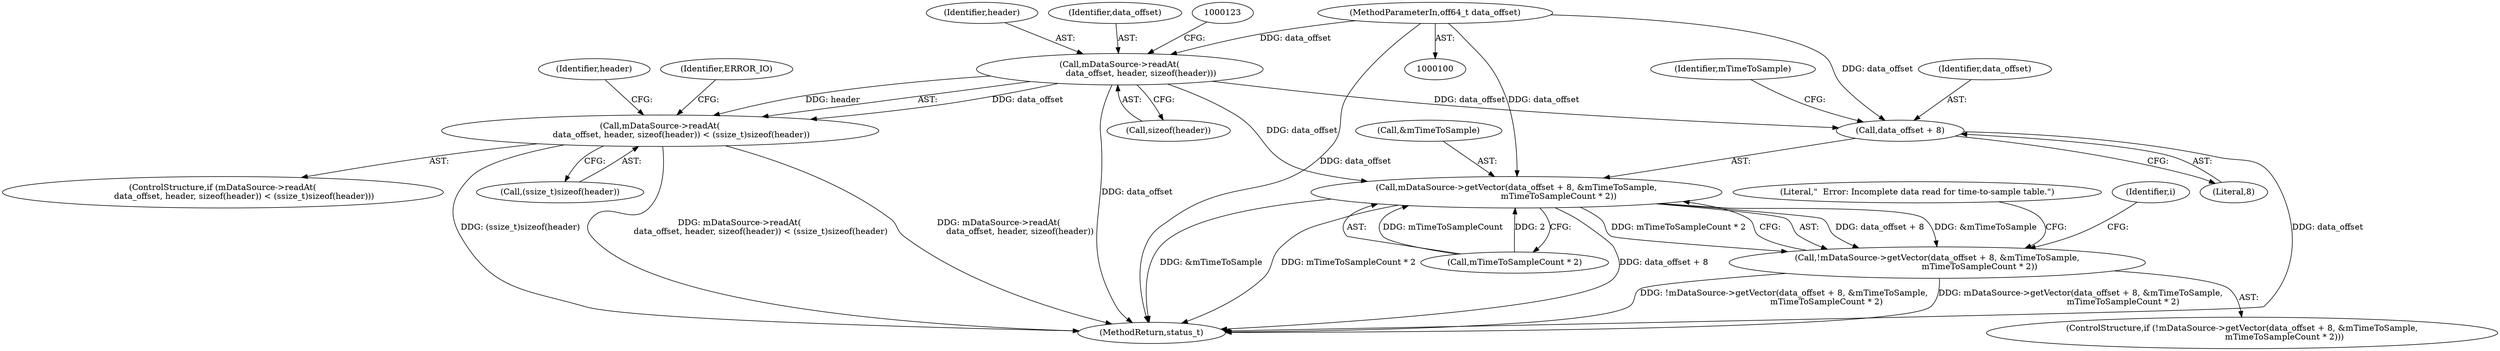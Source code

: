 digraph "0_Android_b57b3967b1a42dd505dbe4fcf1e1d810e3ae3777_1@API" {
"1000117" [label="(Call,mDataSource->readAt(\n                data_offset, header, sizeof(header)))"];
"1000101" [label="(MethodParameterIn,off64_t data_offset)"];
"1000116" [label="(Call,mDataSource->readAt(\n                data_offset, header, sizeof(header)) < (ssize_t)sizeof(header))"];
"1000164" [label="(Call,mDataSource->getVector(data_offset + 8, &mTimeToSample,\n                                mTimeToSampleCount * 2))"];
"1000163" [label="(Call,!mDataSource->getVector(data_offset + 8, &mTimeToSample,\n                                mTimeToSampleCount * 2))"];
"1000165" [label="(Call,data_offset + 8)"];
"1000165" [label="(Call,data_offset + 8)"];
"1000115" [label="(ControlStructure,if (mDataSource->readAt(\n                data_offset, header, sizeof(header)) < (ssize_t)sizeof(header)))"];
"1000119" [label="(Identifier,header)"];
"1000170" [label="(Call,mTimeToSampleCount * 2)"];
"1000122" [label="(Call,(ssize_t)sizeof(header))"];
"1000175" [label="(Literal,\"  Error: Incomplete data read for time-to-sample table.\")"];
"1000164" [label="(Call,mDataSource->getVector(data_offset + 8, &mTimeToSample,\n                                mTimeToSampleCount * 2))"];
"1000163" [label="(Call,!mDataSource->getVector(data_offset + 8, &mTimeToSample,\n                                mTimeToSampleCount * 2))"];
"1000168" [label="(Call,&mTimeToSample)"];
"1000162" [label="(ControlStructure,if (!mDataSource->getVector(data_offset + 8, &mTimeToSample,\n                                mTimeToSampleCount * 2)))"];
"1000166" [label="(Identifier,data_offset)"];
"1000181" [label="(Identifier,i)"];
"1000116" [label="(Call,mDataSource->readAt(\n                data_offset, header, sizeof(header)) < (ssize_t)sizeof(header))"];
"1000167" [label="(Literal,8)"];
"1000198" [label="(MethodReturn,status_t)"];
"1000132" [label="(Identifier,header)"];
"1000117" [label="(Call,mDataSource->readAt(\n                data_offset, header, sizeof(header)))"];
"1000128" [label="(Identifier,ERROR_IO)"];
"1000169" [label="(Identifier,mTimeToSample)"];
"1000120" [label="(Call,sizeof(header))"];
"1000101" [label="(MethodParameterIn,off64_t data_offset)"];
"1000118" [label="(Identifier,data_offset)"];
"1000117" -> "1000116"  [label="AST: "];
"1000117" -> "1000120"  [label="CFG: "];
"1000118" -> "1000117"  [label="AST: "];
"1000119" -> "1000117"  [label="AST: "];
"1000120" -> "1000117"  [label="AST: "];
"1000123" -> "1000117"  [label="CFG: "];
"1000117" -> "1000198"  [label="DDG: data_offset"];
"1000117" -> "1000116"  [label="DDG: data_offset"];
"1000117" -> "1000116"  [label="DDG: header"];
"1000101" -> "1000117"  [label="DDG: data_offset"];
"1000117" -> "1000164"  [label="DDG: data_offset"];
"1000117" -> "1000165"  [label="DDG: data_offset"];
"1000101" -> "1000100"  [label="AST: "];
"1000101" -> "1000198"  [label="DDG: data_offset"];
"1000101" -> "1000164"  [label="DDG: data_offset"];
"1000101" -> "1000165"  [label="DDG: data_offset"];
"1000116" -> "1000115"  [label="AST: "];
"1000116" -> "1000122"  [label="CFG: "];
"1000122" -> "1000116"  [label="AST: "];
"1000128" -> "1000116"  [label="CFG: "];
"1000132" -> "1000116"  [label="CFG: "];
"1000116" -> "1000198"  [label="DDG: mDataSource->readAt(\n                data_offset, header, sizeof(header))"];
"1000116" -> "1000198"  [label="DDG: (ssize_t)sizeof(header)"];
"1000116" -> "1000198"  [label="DDG: mDataSource->readAt(\n                data_offset, header, sizeof(header)) < (ssize_t)sizeof(header)"];
"1000164" -> "1000163"  [label="AST: "];
"1000164" -> "1000170"  [label="CFG: "];
"1000165" -> "1000164"  [label="AST: "];
"1000168" -> "1000164"  [label="AST: "];
"1000170" -> "1000164"  [label="AST: "];
"1000163" -> "1000164"  [label="CFG: "];
"1000164" -> "1000198"  [label="DDG: &mTimeToSample"];
"1000164" -> "1000198"  [label="DDG: mTimeToSampleCount * 2"];
"1000164" -> "1000198"  [label="DDG: data_offset + 8"];
"1000164" -> "1000163"  [label="DDG: data_offset + 8"];
"1000164" -> "1000163"  [label="DDG: &mTimeToSample"];
"1000164" -> "1000163"  [label="DDG: mTimeToSampleCount * 2"];
"1000170" -> "1000164"  [label="DDG: mTimeToSampleCount"];
"1000170" -> "1000164"  [label="DDG: 2"];
"1000163" -> "1000162"  [label="AST: "];
"1000175" -> "1000163"  [label="CFG: "];
"1000181" -> "1000163"  [label="CFG: "];
"1000163" -> "1000198"  [label="DDG: mDataSource->getVector(data_offset + 8, &mTimeToSample,\n                                mTimeToSampleCount * 2)"];
"1000163" -> "1000198"  [label="DDG: !mDataSource->getVector(data_offset + 8, &mTimeToSample,\n                                mTimeToSampleCount * 2)"];
"1000165" -> "1000167"  [label="CFG: "];
"1000166" -> "1000165"  [label="AST: "];
"1000167" -> "1000165"  [label="AST: "];
"1000169" -> "1000165"  [label="CFG: "];
"1000165" -> "1000198"  [label="DDG: data_offset"];
}
